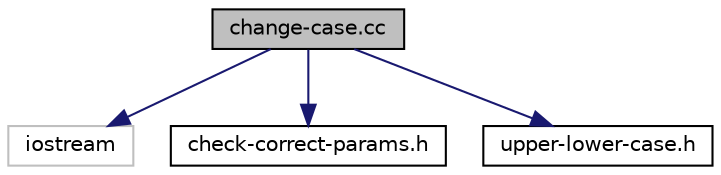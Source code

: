 digraph "change-case.cc"
{
 // LATEX_PDF_SIZE
  edge [fontname="Helvetica",fontsize="10",labelfontname="Helvetica",labelfontsize="10"];
  node [fontname="Helvetica",fontsize="10",shape=record];
  Node1 [label="change-case.cc",height=0.2,width=0.4,color="black", fillcolor="grey75", style="filled", fontcolor="black",tooltip="The program changes an uppercase letter to a lowercase letter."];
  Node1 -> Node2 [color="midnightblue",fontsize="10",style="solid",fontname="Helvetica"];
  Node2 [label="iostream",height=0.2,width=0.4,color="grey75", fillcolor="white", style="filled",tooltip=" "];
  Node1 -> Node3 [color="midnightblue",fontsize="10",style="solid",fontname="Helvetica"];
  Node3 [label="check-correct-params.h",height=0.2,width=0.4,color="black", fillcolor="white", style="filled",URL="$check-correct-params_8h_source.html",tooltip=" "];
  Node1 -> Node4 [color="midnightblue",fontsize="10",style="solid",fontname="Helvetica"];
  Node4 [label="upper-lower-case.h",height=0.2,width=0.4,color="black", fillcolor="white", style="filled",URL="$upper-lower-case_8h_source.html",tooltip=" "];
}
